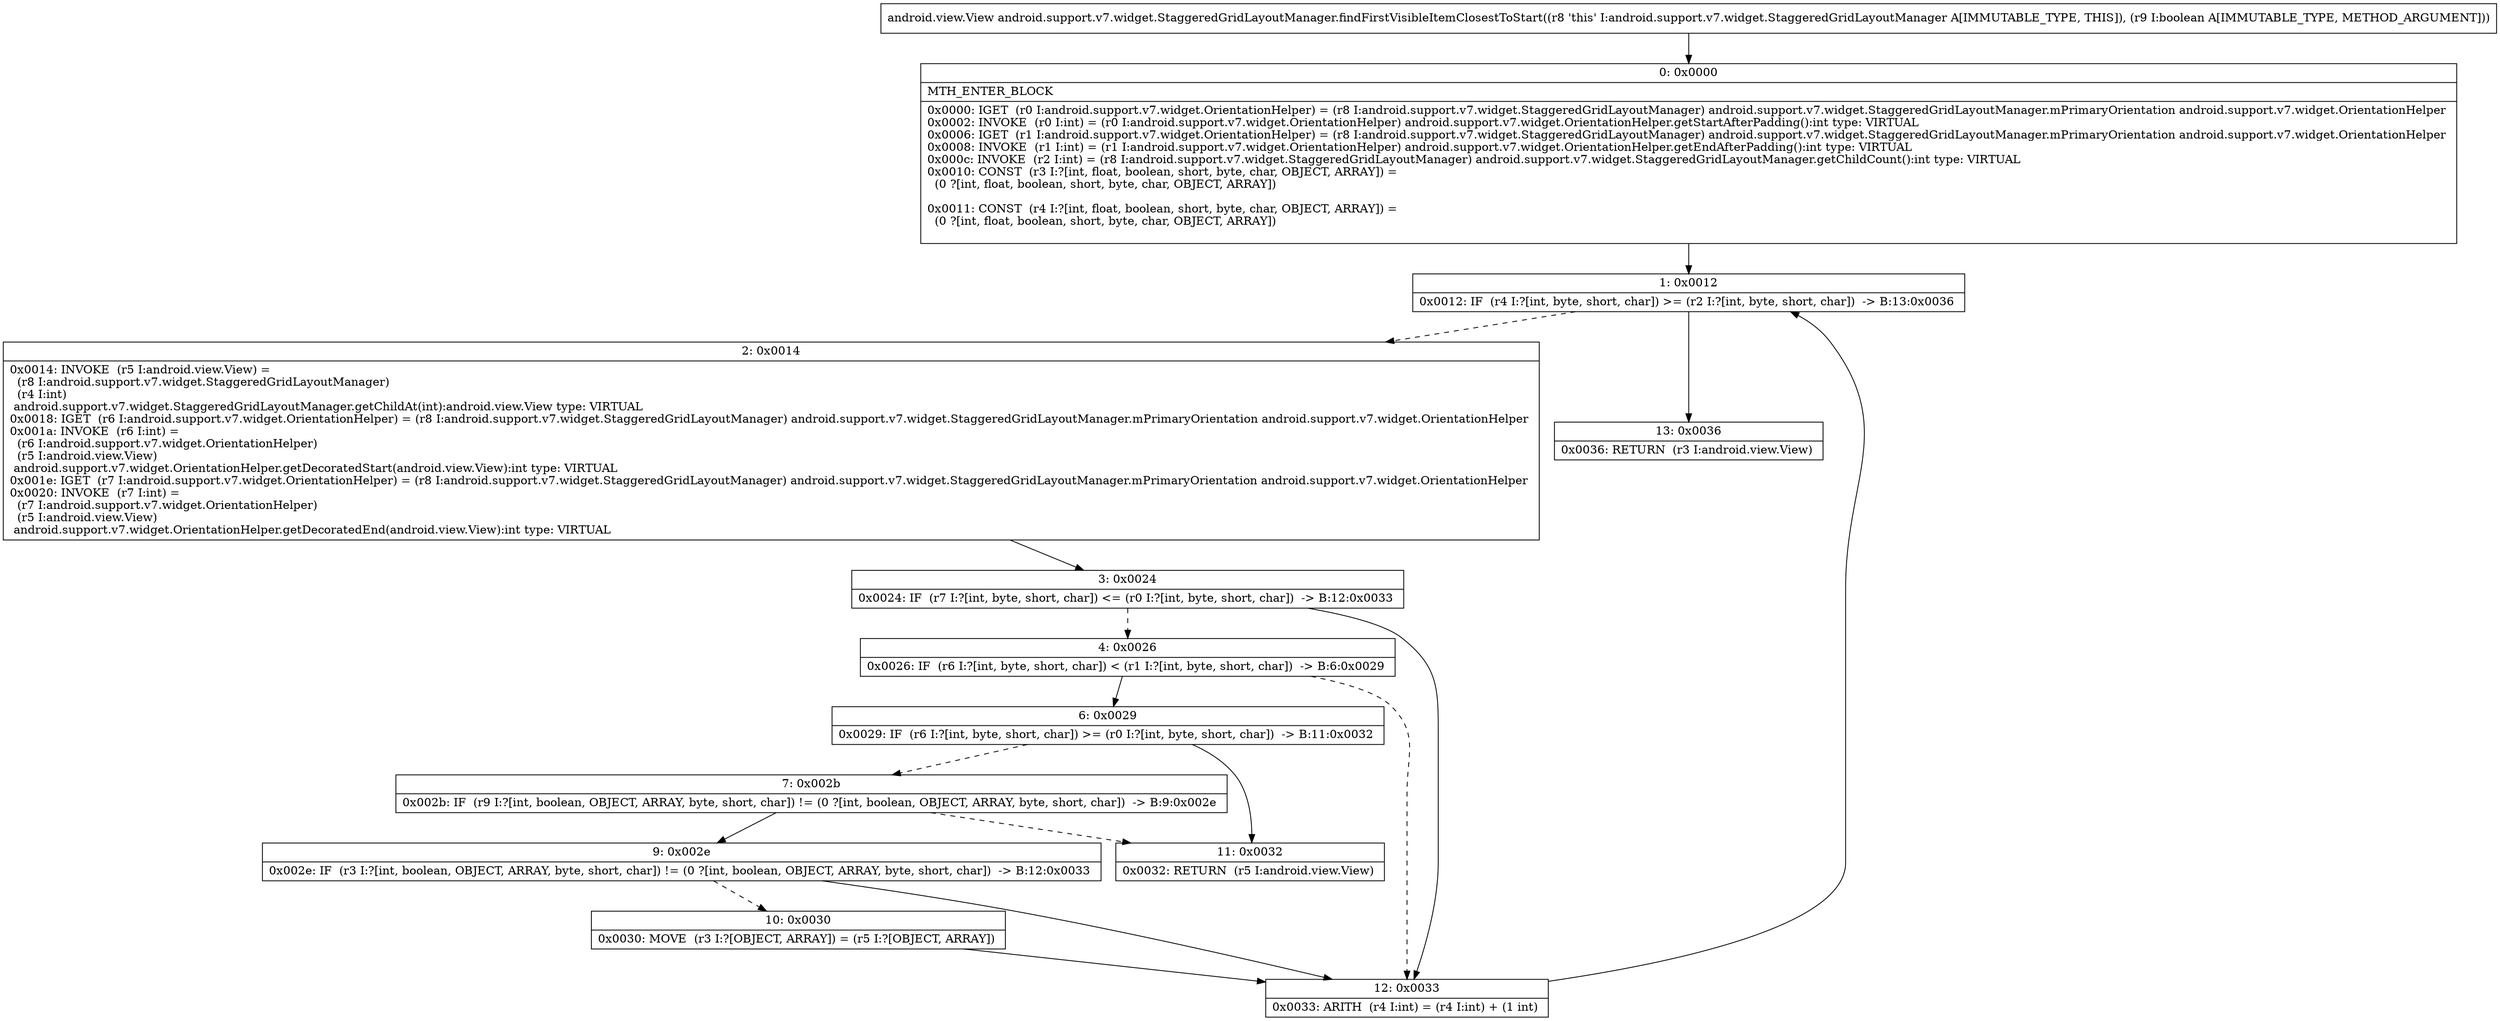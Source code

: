 digraph "CFG forandroid.support.v7.widget.StaggeredGridLayoutManager.findFirstVisibleItemClosestToStart(Z)Landroid\/view\/View;" {
Node_0 [shape=record,label="{0\:\ 0x0000|MTH_ENTER_BLOCK\l|0x0000: IGET  (r0 I:android.support.v7.widget.OrientationHelper) = (r8 I:android.support.v7.widget.StaggeredGridLayoutManager) android.support.v7.widget.StaggeredGridLayoutManager.mPrimaryOrientation android.support.v7.widget.OrientationHelper \l0x0002: INVOKE  (r0 I:int) = (r0 I:android.support.v7.widget.OrientationHelper) android.support.v7.widget.OrientationHelper.getStartAfterPadding():int type: VIRTUAL \l0x0006: IGET  (r1 I:android.support.v7.widget.OrientationHelper) = (r8 I:android.support.v7.widget.StaggeredGridLayoutManager) android.support.v7.widget.StaggeredGridLayoutManager.mPrimaryOrientation android.support.v7.widget.OrientationHelper \l0x0008: INVOKE  (r1 I:int) = (r1 I:android.support.v7.widget.OrientationHelper) android.support.v7.widget.OrientationHelper.getEndAfterPadding():int type: VIRTUAL \l0x000c: INVOKE  (r2 I:int) = (r8 I:android.support.v7.widget.StaggeredGridLayoutManager) android.support.v7.widget.StaggeredGridLayoutManager.getChildCount():int type: VIRTUAL \l0x0010: CONST  (r3 I:?[int, float, boolean, short, byte, char, OBJECT, ARRAY]) = \l  (0 ?[int, float, boolean, short, byte, char, OBJECT, ARRAY])\l \l0x0011: CONST  (r4 I:?[int, float, boolean, short, byte, char, OBJECT, ARRAY]) = \l  (0 ?[int, float, boolean, short, byte, char, OBJECT, ARRAY])\l \l}"];
Node_1 [shape=record,label="{1\:\ 0x0012|0x0012: IF  (r4 I:?[int, byte, short, char]) \>= (r2 I:?[int, byte, short, char])  \-\> B:13:0x0036 \l}"];
Node_2 [shape=record,label="{2\:\ 0x0014|0x0014: INVOKE  (r5 I:android.view.View) = \l  (r8 I:android.support.v7.widget.StaggeredGridLayoutManager)\l  (r4 I:int)\l android.support.v7.widget.StaggeredGridLayoutManager.getChildAt(int):android.view.View type: VIRTUAL \l0x0018: IGET  (r6 I:android.support.v7.widget.OrientationHelper) = (r8 I:android.support.v7.widget.StaggeredGridLayoutManager) android.support.v7.widget.StaggeredGridLayoutManager.mPrimaryOrientation android.support.v7.widget.OrientationHelper \l0x001a: INVOKE  (r6 I:int) = \l  (r6 I:android.support.v7.widget.OrientationHelper)\l  (r5 I:android.view.View)\l android.support.v7.widget.OrientationHelper.getDecoratedStart(android.view.View):int type: VIRTUAL \l0x001e: IGET  (r7 I:android.support.v7.widget.OrientationHelper) = (r8 I:android.support.v7.widget.StaggeredGridLayoutManager) android.support.v7.widget.StaggeredGridLayoutManager.mPrimaryOrientation android.support.v7.widget.OrientationHelper \l0x0020: INVOKE  (r7 I:int) = \l  (r7 I:android.support.v7.widget.OrientationHelper)\l  (r5 I:android.view.View)\l android.support.v7.widget.OrientationHelper.getDecoratedEnd(android.view.View):int type: VIRTUAL \l}"];
Node_3 [shape=record,label="{3\:\ 0x0024|0x0024: IF  (r7 I:?[int, byte, short, char]) \<= (r0 I:?[int, byte, short, char])  \-\> B:12:0x0033 \l}"];
Node_4 [shape=record,label="{4\:\ 0x0026|0x0026: IF  (r6 I:?[int, byte, short, char]) \< (r1 I:?[int, byte, short, char])  \-\> B:6:0x0029 \l}"];
Node_6 [shape=record,label="{6\:\ 0x0029|0x0029: IF  (r6 I:?[int, byte, short, char]) \>= (r0 I:?[int, byte, short, char])  \-\> B:11:0x0032 \l}"];
Node_7 [shape=record,label="{7\:\ 0x002b|0x002b: IF  (r9 I:?[int, boolean, OBJECT, ARRAY, byte, short, char]) != (0 ?[int, boolean, OBJECT, ARRAY, byte, short, char])  \-\> B:9:0x002e \l}"];
Node_9 [shape=record,label="{9\:\ 0x002e|0x002e: IF  (r3 I:?[int, boolean, OBJECT, ARRAY, byte, short, char]) != (0 ?[int, boolean, OBJECT, ARRAY, byte, short, char])  \-\> B:12:0x0033 \l}"];
Node_10 [shape=record,label="{10\:\ 0x0030|0x0030: MOVE  (r3 I:?[OBJECT, ARRAY]) = (r5 I:?[OBJECT, ARRAY]) \l}"];
Node_11 [shape=record,label="{11\:\ 0x0032|0x0032: RETURN  (r5 I:android.view.View) \l}"];
Node_12 [shape=record,label="{12\:\ 0x0033|0x0033: ARITH  (r4 I:int) = (r4 I:int) + (1 int) \l}"];
Node_13 [shape=record,label="{13\:\ 0x0036|0x0036: RETURN  (r3 I:android.view.View) \l}"];
MethodNode[shape=record,label="{android.view.View android.support.v7.widget.StaggeredGridLayoutManager.findFirstVisibleItemClosestToStart((r8 'this' I:android.support.v7.widget.StaggeredGridLayoutManager A[IMMUTABLE_TYPE, THIS]), (r9 I:boolean A[IMMUTABLE_TYPE, METHOD_ARGUMENT])) }"];
MethodNode -> Node_0;
Node_0 -> Node_1;
Node_1 -> Node_2[style=dashed];
Node_1 -> Node_13;
Node_2 -> Node_3;
Node_3 -> Node_4[style=dashed];
Node_3 -> Node_12;
Node_4 -> Node_6;
Node_4 -> Node_12[style=dashed];
Node_6 -> Node_7[style=dashed];
Node_6 -> Node_11;
Node_7 -> Node_9;
Node_7 -> Node_11[style=dashed];
Node_9 -> Node_10[style=dashed];
Node_9 -> Node_12;
Node_10 -> Node_12;
Node_12 -> Node_1;
}

